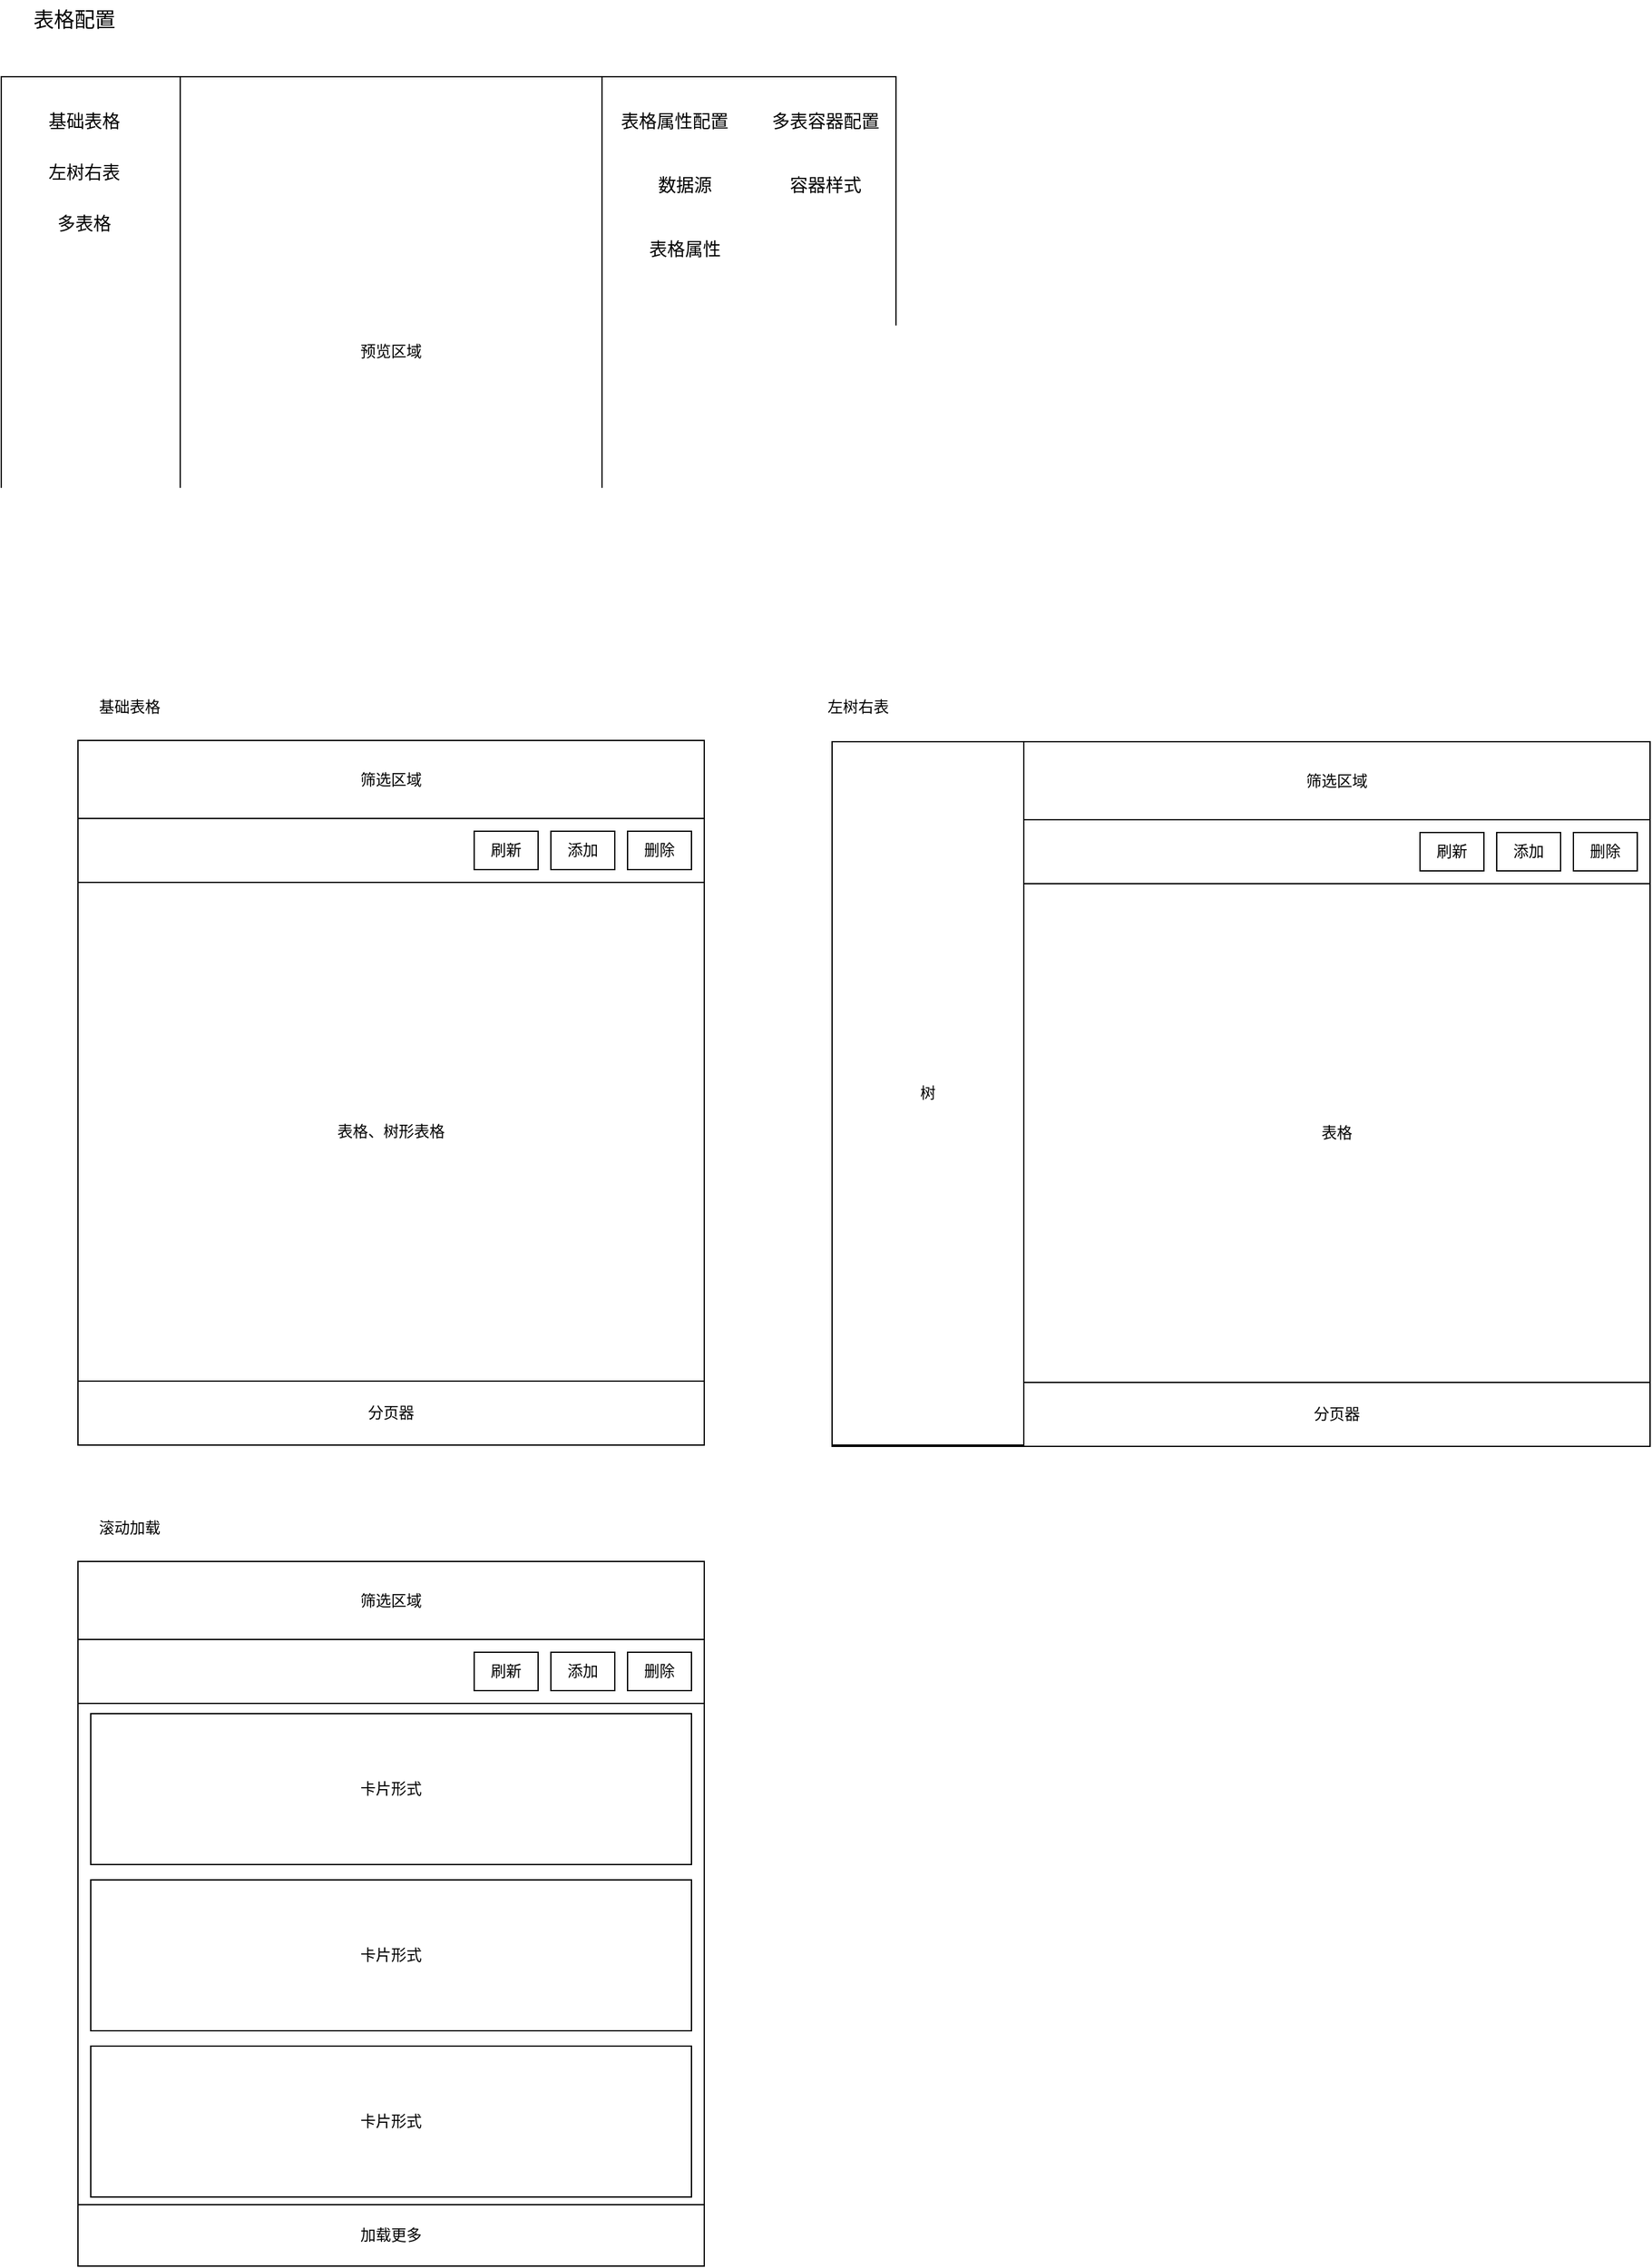 <mxfile version="28.0.7">
  <diagram name="第 1 页" id="GO4z1VOSectx1QQytoYi">
    <mxGraphModel dx="1186" dy="647" grid="1" gridSize="10" guides="1" tooltips="1" connect="1" arrows="1" fold="1" page="1" pageScale="1" pageWidth="827" pageHeight="1169" math="0" shadow="0">
      <root>
        <mxCell id="0" />
        <mxCell id="1" parent="0" />
        <mxCell id="UsQ-dz7IewnTj5VZ0Gpj-10" value="" style="rounded=0;whiteSpace=wrap;html=1;" parent="1" vertex="1">
          <mxGeometry x="250" y="150" width="660" height="430" as="geometry" />
        </mxCell>
        <mxCell id="UsQ-dz7IewnTj5VZ0Gpj-13" value="&amp;nbsp;表格配置" style="text;strokeColor=none;align=center;fillColor=none;html=1;verticalAlign=middle;whiteSpace=wrap;rounded=0;fontSize=16;" parent="1" vertex="1">
          <mxGeometry x="210" y="90" width="110" height="30" as="geometry" />
        </mxCell>
        <mxCell id="UsQ-dz7IewnTj5VZ0Gpj-14" value="" style="rounded=0;whiteSpace=wrap;html=1;" parent="1" vertex="1">
          <mxGeometry x="210" y="150" width="140" height="430" as="geometry" />
        </mxCell>
        <mxCell id="UsQ-dz7IewnTj5VZ0Gpj-15" value="基础表格" style="text;strokeColor=none;align=center;fillColor=none;html=1;verticalAlign=middle;whiteSpace=wrap;rounded=0;fontSize=14;" parent="1" vertex="1">
          <mxGeometry x="220" y="170" width="110" height="30" as="geometry" />
        </mxCell>
        <mxCell id="UsQ-dz7IewnTj5VZ0Gpj-16" value="左树右表" style="text;strokeColor=none;align=center;fillColor=none;html=1;verticalAlign=middle;whiteSpace=wrap;rounded=0;fontSize=14;" parent="1" vertex="1">
          <mxGeometry x="220" y="210" width="110" height="30" as="geometry" />
        </mxCell>
        <mxCell id="UsQ-dz7IewnTj5VZ0Gpj-17" value="多表格" style="text;strokeColor=none;align=center;fillColor=none;html=1;verticalAlign=middle;whiteSpace=wrap;rounded=0;fontSize=14;" parent="1" vertex="1">
          <mxGeometry x="220" y="250" width="110" height="30" as="geometry" />
        </mxCell>
        <mxCell id="UsQ-dz7IewnTj5VZ0Gpj-18" value="预览区域" style="rounded=0;whiteSpace=wrap;html=1;" parent="1" vertex="1">
          <mxGeometry x="350" y="150" width="330" height="430" as="geometry" />
        </mxCell>
        <mxCell id="UsQ-dz7IewnTj5VZ0Gpj-19" value="&amp;nbsp;表格属性配置" style="text;strokeColor=none;align=center;fillColor=none;html=1;verticalAlign=middle;whiteSpace=wrap;rounded=0;fontSize=14;" parent="1" vertex="1">
          <mxGeometry x="680" y="170" width="110" height="30" as="geometry" />
        </mxCell>
        <mxCell id="UsQ-dz7IewnTj5VZ0Gpj-20" value="多表容器配置" style="text;strokeColor=none;align=center;fillColor=none;html=1;verticalAlign=middle;whiteSpace=wrap;rounded=0;fontSize=14;" parent="1" vertex="1">
          <mxGeometry x="800" y="170" width="110" height="30" as="geometry" />
        </mxCell>
        <mxCell id="UsQ-dz7IewnTj5VZ0Gpj-21" value="数据源" style="text;strokeColor=none;align=center;fillColor=none;html=1;verticalAlign=middle;whiteSpace=wrap;rounded=0;fontSize=14;" parent="1" vertex="1">
          <mxGeometry x="690" y="220" width="110" height="30" as="geometry" />
        </mxCell>
        <mxCell id="UsQ-dz7IewnTj5VZ0Gpj-22" value="表格属性" style="text;strokeColor=none;align=center;fillColor=none;html=1;verticalAlign=middle;whiteSpace=wrap;rounded=0;fontSize=14;" parent="1" vertex="1">
          <mxGeometry x="690" y="270" width="110" height="30" as="geometry" />
        </mxCell>
        <mxCell id="UsQ-dz7IewnTj5VZ0Gpj-23" value="容器样式" style="text;strokeColor=none;align=center;fillColor=none;html=1;verticalAlign=middle;whiteSpace=wrap;rounded=0;fontSize=14;" parent="1" vertex="1">
          <mxGeometry x="800" y="220" width="110" height="30" as="geometry" />
        </mxCell>
        <mxCell id="3vQQ7J2SxbKkqLOqkI-W-1" value="" style="whiteSpace=wrap;html=1;" vertex="1" parent="1">
          <mxGeometry x="270" y="669" width="490" height="551" as="geometry" />
        </mxCell>
        <mxCell id="3vQQ7J2SxbKkqLOqkI-W-2" value="筛选区域" style="whiteSpace=wrap;html=1;" vertex="1" parent="1">
          <mxGeometry x="270" y="669" width="490" height="61" as="geometry" />
        </mxCell>
        <mxCell id="3vQQ7J2SxbKkqLOqkI-W-3" value="" style="whiteSpace=wrap;html=1;" vertex="1" parent="1">
          <mxGeometry x="270" y="730" width="490" height="50" as="geometry" />
        </mxCell>
        <mxCell id="3vQQ7J2SxbKkqLOqkI-W-4" value="添加" style="whiteSpace=wrap;html=1;" vertex="1" parent="1">
          <mxGeometry x="640" y="740" width="50" height="30" as="geometry" />
        </mxCell>
        <mxCell id="3vQQ7J2SxbKkqLOqkI-W-5" value="删除" style="whiteSpace=wrap;html=1;" vertex="1" parent="1">
          <mxGeometry x="700" y="740" width="50" height="30" as="geometry" />
        </mxCell>
        <mxCell id="3vQQ7J2SxbKkqLOqkI-W-6" value="刷新" style="whiteSpace=wrap;html=1;" vertex="1" parent="1">
          <mxGeometry x="580" y="740" width="50" height="30" as="geometry" />
        </mxCell>
        <mxCell id="3vQQ7J2SxbKkqLOqkI-W-7" value="表格、树形表格" style="whiteSpace=wrap;html=1;" vertex="1" parent="1">
          <mxGeometry x="270" y="780" width="490" height="390" as="geometry" />
        </mxCell>
        <mxCell id="3vQQ7J2SxbKkqLOqkI-W-8" value="分页器" style="whiteSpace=wrap;html=1;" vertex="1" parent="1">
          <mxGeometry x="270" y="1170" width="490" height="50" as="geometry" />
        </mxCell>
        <mxCell id="3vQQ7J2SxbKkqLOqkI-W-9" value="基础表格" style="text;html=1;align=center;verticalAlign=middle;resizable=0;points=[];autosize=1;strokeColor=none;fillColor=none;" vertex="1" parent="1">
          <mxGeometry x="275" y="628" width="70" height="30" as="geometry" />
        </mxCell>
        <mxCell id="3vQQ7J2SxbKkqLOqkI-W-10" value="" style="whiteSpace=wrap;html=1;" vertex="1" parent="1">
          <mxGeometry x="860" y="670" width="640" height="551" as="geometry" />
        </mxCell>
        <mxCell id="3vQQ7J2SxbKkqLOqkI-W-11" value="筛选区域" style="whiteSpace=wrap;html=1;" vertex="1" parent="1">
          <mxGeometry x="1010" y="670" width="490" height="61" as="geometry" />
        </mxCell>
        <mxCell id="3vQQ7J2SxbKkqLOqkI-W-12" value="" style="whiteSpace=wrap;html=1;" vertex="1" parent="1">
          <mxGeometry x="1010" y="731" width="490" height="50" as="geometry" />
        </mxCell>
        <mxCell id="3vQQ7J2SxbKkqLOqkI-W-13" value="添加" style="whiteSpace=wrap;html=1;" vertex="1" parent="1">
          <mxGeometry x="1380" y="741" width="50" height="30" as="geometry" />
        </mxCell>
        <mxCell id="3vQQ7J2SxbKkqLOqkI-W-14" value="删除" style="whiteSpace=wrap;html=1;" vertex="1" parent="1">
          <mxGeometry x="1440" y="741" width="50" height="30" as="geometry" />
        </mxCell>
        <mxCell id="3vQQ7J2SxbKkqLOqkI-W-15" value="刷新" style="whiteSpace=wrap;html=1;" vertex="1" parent="1">
          <mxGeometry x="1320" y="741" width="50" height="30" as="geometry" />
        </mxCell>
        <mxCell id="3vQQ7J2SxbKkqLOqkI-W-16" value="表格" style="whiteSpace=wrap;html=1;" vertex="1" parent="1">
          <mxGeometry x="1010" y="781" width="490" height="390" as="geometry" />
        </mxCell>
        <mxCell id="3vQQ7J2SxbKkqLOqkI-W-17" value="分页器" style="whiteSpace=wrap;html=1;" vertex="1" parent="1">
          <mxGeometry x="1010" y="1171" width="490" height="50" as="geometry" />
        </mxCell>
        <mxCell id="3vQQ7J2SxbKkqLOqkI-W-18" value="树" style="whiteSpace=wrap;html=1;" vertex="1" parent="1">
          <mxGeometry x="860" y="670" width="150" height="550" as="geometry" />
        </mxCell>
        <mxCell id="3vQQ7J2SxbKkqLOqkI-W-19" value="左树右表" style="text;html=1;align=center;verticalAlign=middle;resizable=0;points=[];autosize=1;strokeColor=none;fillColor=none;" vertex="1" parent="1">
          <mxGeometry x="845" y="628" width="70" height="30" as="geometry" />
        </mxCell>
        <mxCell id="3vQQ7J2SxbKkqLOqkI-W-20" value="" style="whiteSpace=wrap;html=1;" vertex="1" parent="1">
          <mxGeometry x="270" y="1311" width="490" height="551" as="geometry" />
        </mxCell>
        <mxCell id="3vQQ7J2SxbKkqLOqkI-W-21" value="筛选区域" style="whiteSpace=wrap;html=1;" vertex="1" parent="1">
          <mxGeometry x="270" y="1311" width="490" height="61" as="geometry" />
        </mxCell>
        <mxCell id="3vQQ7J2SxbKkqLOqkI-W-22" value="" style="whiteSpace=wrap;html=1;" vertex="1" parent="1">
          <mxGeometry x="270" y="1372" width="490" height="50" as="geometry" />
        </mxCell>
        <mxCell id="3vQQ7J2SxbKkqLOqkI-W-23" value="添加" style="whiteSpace=wrap;html=1;" vertex="1" parent="1">
          <mxGeometry x="640" y="1382" width="50" height="30" as="geometry" />
        </mxCell>
        <mxCell id="3vQQ7J2SxbKkqLOqkI-W-24" value="删除" style="whiteSpace=wrap;html=1;" vertex="1" parent="1">
          <mxGeometry x="700" y="1382" width="50" height="30" as="geometry" />
        </mxCell>
        <mxCell id="3vQQ7J2SxbKkqLOqkI-W-25" value="刷新" style="whiteSpace=wrap;html=1;" vertex="1" parent="1">
          <mxGeometry x="580" y="1382" width="50" height="30" as="geometry" />
        </mxCell>
        <mxCell id="3vQQ7J2SxbKkqLOqkI-W-26" value="卡片形式" style="whiteSpace=wrap;html=1;" vertex="1" parent="1">
          <mxGeometry x="280" y="1430" width="470" height="118" as="geometry" />
        </mxCell>
        <mxCell id="3vQQ7J2SxbKkqLOqkI-W-28" value="滚动加载" style="text;html=1;align=center;verticalAlign=middle;resizable=0;points=[];autosize=1;strokeColor=none;fillColor=none;" vertex="1" parent="1">
          <mxGeometry x="275" y="1270" width="70" height="30" as="geometry" />
        </mxCell>
        <mxCell id="3vQQ7J2SxbKkqLOqkI-W-29" value="加载更多" style="whiteSpace=wrap;html=1;" vertex="1" parent="1">
          <mxGeometry x="270" y="1814" width="490" height="48" as="geometry" />
        </mxCell>
        <mxCell id="3vQQ7J2SxbKkqLOqkI-W-30" value="卡片形式" style="whiteSpace=wrap;html=1;" vertex="1" parent="1">
          <mxGeometry x="280" y="1560" width="470" height="118" as="geometry" />
        </mxCell>
        <mxCell id="3vQQ7J2SxbKkqLOqkI-W-31" value="卡片形式" style="whiteSpace=wrap;html=1;" vertex="1" parent="1">
          <mxGeometry x="280" y="1690" width="470" height="118" as="geometry" />
        </mxCell>
      </root>
    </mxGraphModel>
  </diagram>
</mxfile>
